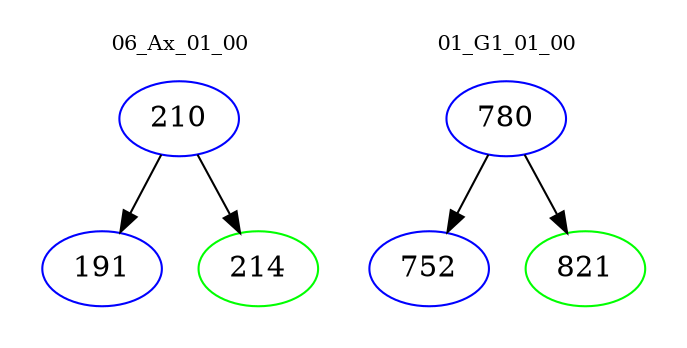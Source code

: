 digraph{
subgraph cluster_0 {
color = white
label = "06_Ax_01_00";
fontsize=10;
T0_210 [label="210", color="blue"]
T0_210 -> T0_191 [color="black"]
T0_191 [label="191", color="blue"]
T0_210 -> T0_214 [color="black"]
T0_214 [label="214", color="green"]
}
subgraph cluster_1 {
color = white
label = "01_G1_01_00";
fontsize=10;
T1_780 [label="780", color="blue"]
T1_780 -> T1_752 [color="black"]
T1_752 [label="752", color="blue"]
T1_780 -> T1_821 [color="black"]
T1_821 [label="821", color="green"]
}
}

